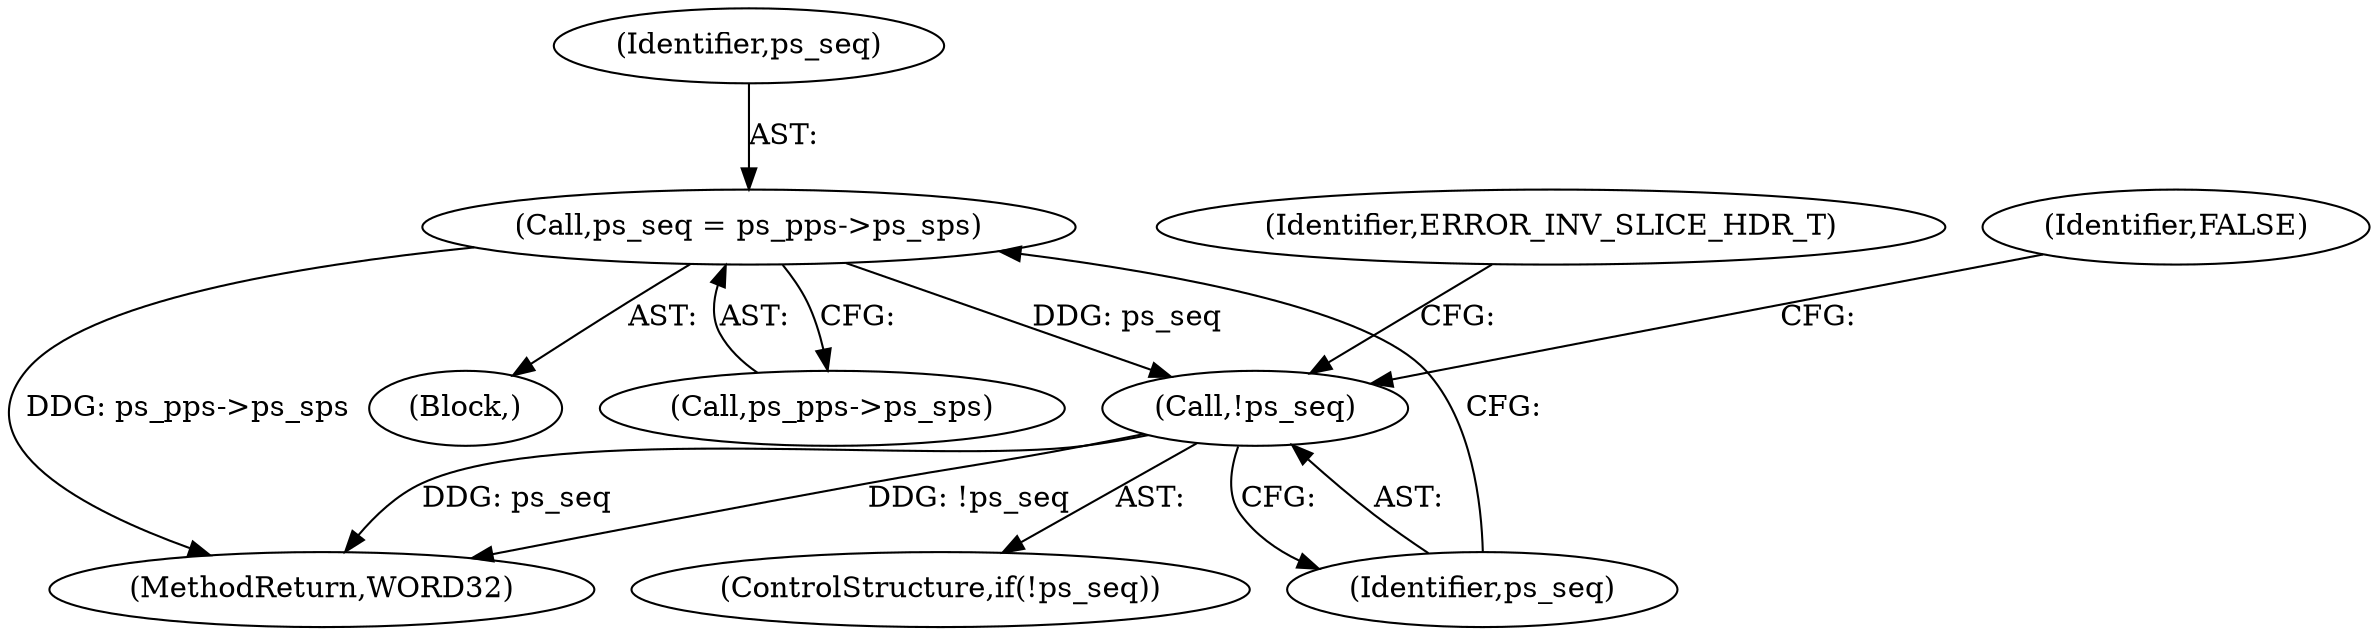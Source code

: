 digraph "0_Android_6c327afb263837bc90760c55c6605b26161a4eb9_0@pointer" {
"1000429" [label="(Call,ps_seq = ps_pps->ps_sps)"];
"1000435" [label="(Call,!ps_seq)"];
"1000438" [label="(Identifier,ERROR_INV_SLICE_HDR_T)"];
"1000441" [label="(Identifier,FALSE)"];
"1000430" [label="(Identifier,ps_seq)"];
"1002606" [label="(MethodReturn,WORD32)"];
"1000429" [label="(Call,ps_seq = ps_pps->ps_sps)"];
"1000435" [label="(Call,!ps_seq)"];
"1000158" [label="(Block,)"];
"1000434" [label="(ControlStructure,if(!ps_seq))"];
"1000436" [label="(Identifier,ps_seq)"];
"1000431" [label="(Call,ps_pps->ps_sps)"];
"1000429" -> "1000158"  [label="AST: "];
"1000429" -> "1000431"  [label="CFG: "];
"1000430" -> "1000429"  [label="AST: "];
"1000431" -> "1000429"  [label="AST: "];
"1000436" -> "1000429"  [label="CFG: "];
"1000429" -> "1002606"  [label="DDG: ps_pps->ps_sps"];
"1000429" -> "1000435"  [label="DDG: ps_seq"];
"1000435" -> "1000434"  [label="AST: "];
"1000435" -> "1000436"  [label="CFG: "];
"1000436" -> "1000435"  [label="AST: "];
"1000438" -> "1000435"  [label="CFG: "];
"1000441" -> "1000435"  [label="CFG: "];
"1000435" -> "1002606"  [label="DDG: ps_seq"];
"1000435" -> "1002606"  [label="DDG: !ps_seq"];
}
